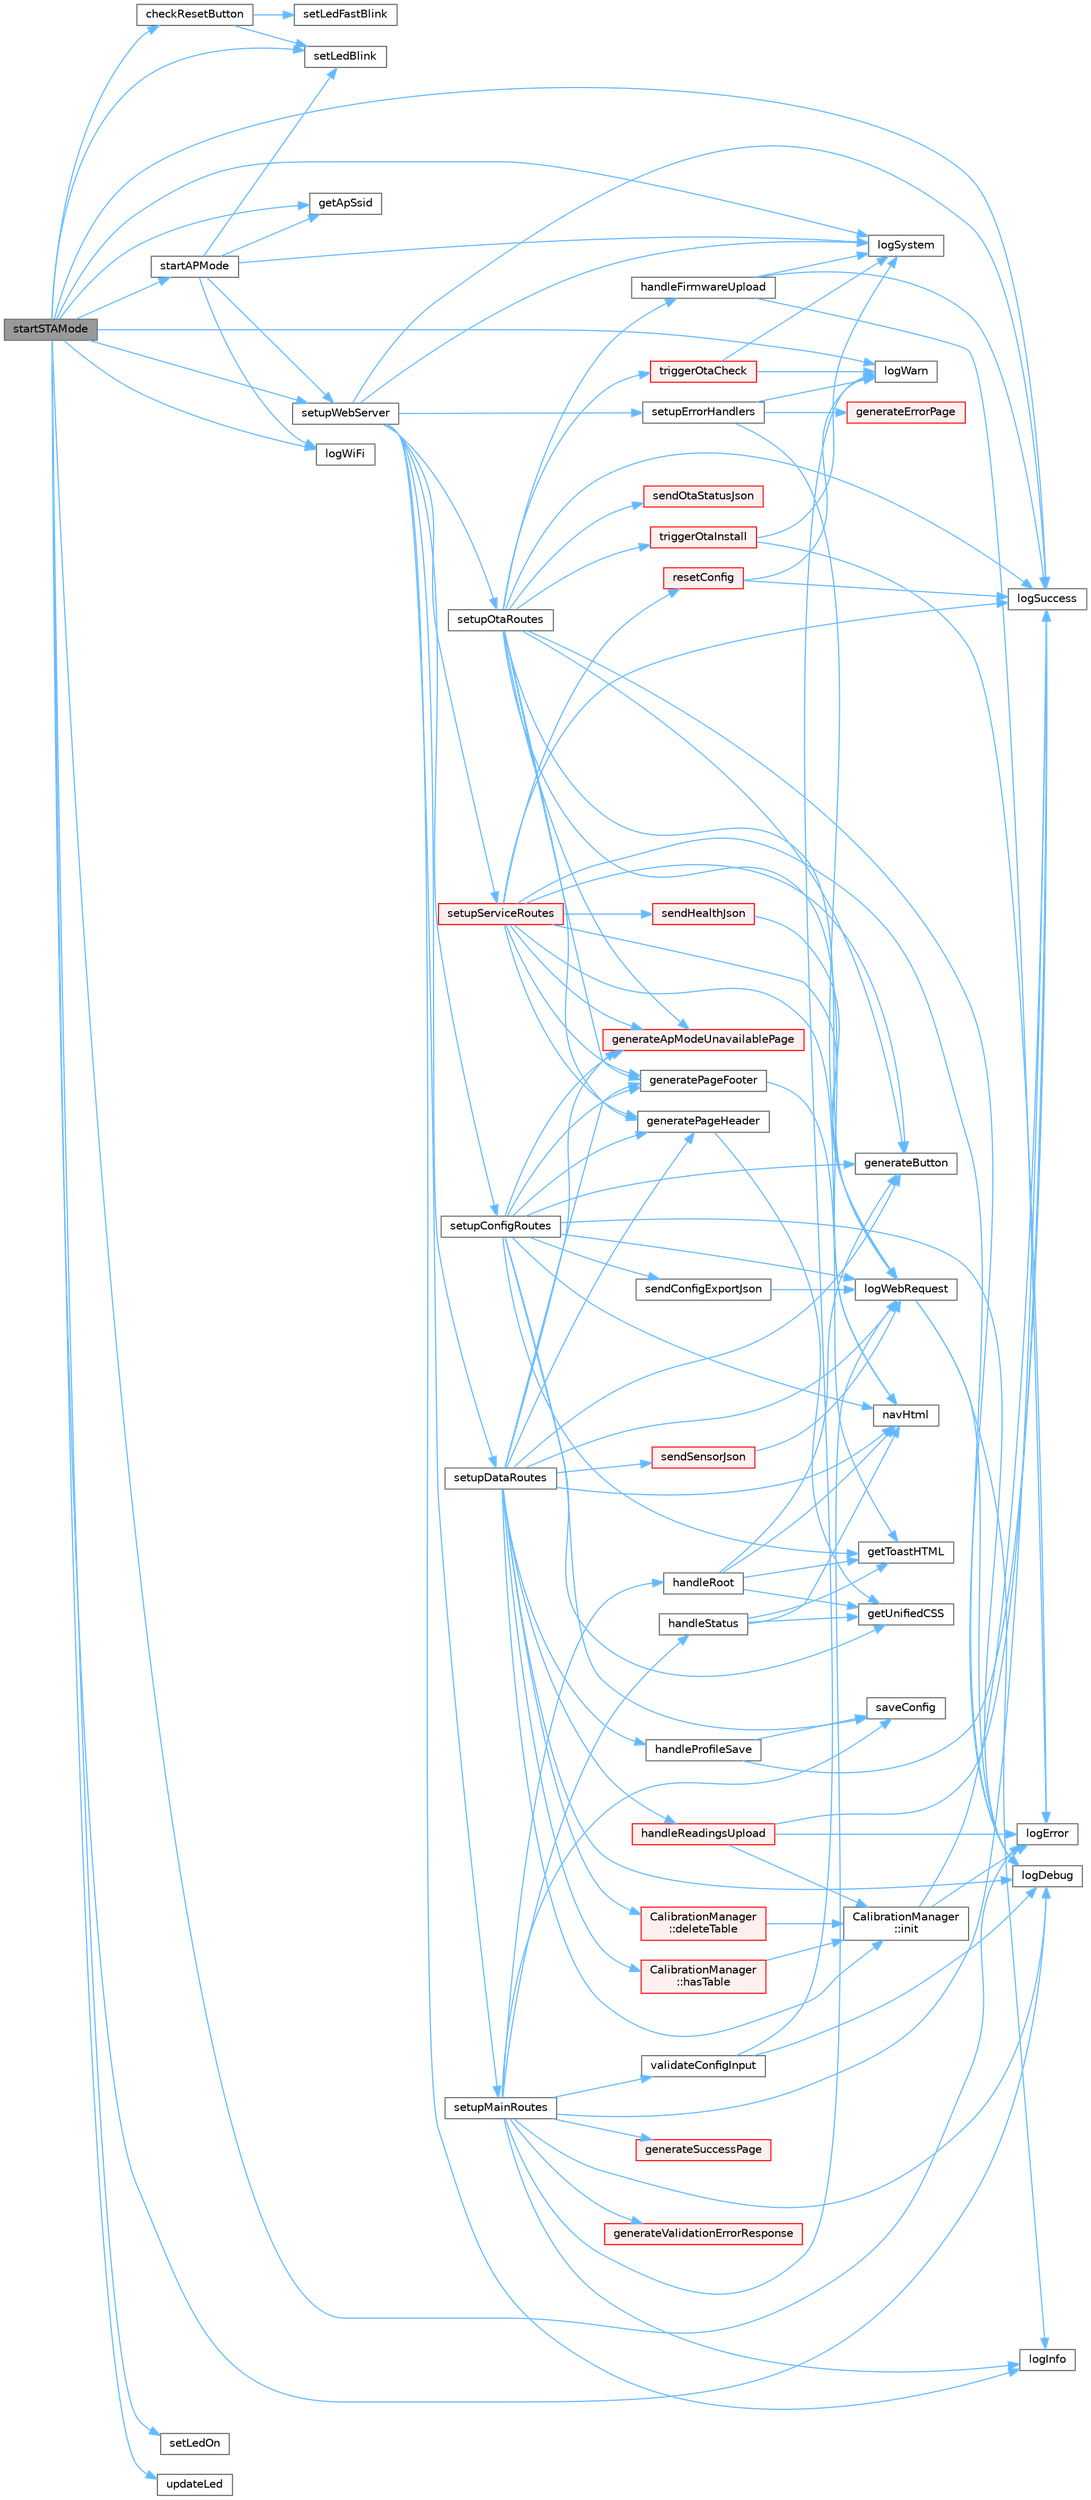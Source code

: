 digraph "startSTAMode"
{
 // LATEX_PDF_SIZE
  bgcolor="transparent";
  edge [fontname=Helvetica,fontsize=10,labelfontname=Helvetica,labelfontsize=10];
  node [fontname=Helvetica,fontsize=10,shape=box,height=0.2,width=0.4];
  rankdir="LR";
  Node1 [id="Node000001",label="startSTAMode",height=0.2,width=0.4,color="gray40", fillcolor="grey60", style="filled", fontcolor="black",tooltip=" "];
  Node1 -> Node2 [id="edge1_Node000001_Node000002",color="steelblue1",style="solid",tooltip=" "];
  Node2 [id="Node000002",label="checkResetButton",height=0.2,width=0.4,color="grey40", fillcolor="white", style="filled",URL="$wifi__manager_8cpp.html#ac90eb7c31515447a075eee8f395ac02f",tooltip=" "];
  Node2 -> Node3 [id="edge2_Node000002_Node000003",color="steelblue1",style="solid",tooltip=" "];
  Node3 [id="Node000003",label="setLedBlink",height=0.2,width=0.4,color="grey40", fillcolor="white", style="filled",URL="$wifi__manager_8cpp.html#a5f70031f46d0339f5c544c194dfe7ed7",tooltip=" "];
  Node2 -> Node4 [id="edge3_Node000002_Node000004",color="steelblue1",style="solid",tooltip=" "];
  Node4 [id="Node000004",label="setLedFastBlink",height=0.2,width=0.4,color="grey40", fillcolor="white", style="filled",URL="$wifi__manager_8cpp.html#ab4e589808cf702c83022456542ce6301",tooltip=" "];
  Node1 -> Node5 [id="edge4_Node000001_Node000005",color="steelblue1",style="solid",tooltip=" "];
  Node5 [id="Node000005",label="getApSsid",height=0.2,width=0.4,color="grey40", fillcolor="white", style="filled",URL="$wifi__manager_8cpp.html#af857f35623b29612a3b4cc45dd6fff23",tooltip=" "];
  Node1 -> Node6 [id="edge5_Node000001_Node000006",color="steelblue1",style="solid",tooltip=" "];
  Node6 [id="Node000006",label="logDebug",height=0.2,width=0.4,color="grey40", fillcolor="white", style="filled",URL="$logger_8cpp.html#a1e536b98344ba271bbfc484cca848dbe",tooltip=" "];
  Node1 -> Node7 [id="edge6_Node000001_Node000007",color="steelblue1",style="solid",tooltip=" "];
  Node7 [id="Node000007",label="logError",height=0.2,width=0.4,color="grey40", fillcolor="white", style="filled",URL="$logger_8cpp.html#a60baa11f08afed73f5a7bc5d31f698ce",tooltip=" "];
  Node1 -> Node8 [id="edge7_Node000001_Node000008",color="steelblue1",style="solid",tooltip=" "];
  Node8 [id="Node000008",label="logSuccess",height=0.2,width=0.4,color="grey40", fillcolor="white", style="filled",URL="$logger_8cpp.html#a54dab32db32234798ff063ccc0dde695",tooltip=" "];
  Node1 -> Node9 [id="edge8_Node000001_Node000009",color="steelblue1",style="solid",tooltip=" "];
  Node9 [id="Node000009",label="logSystem",height=0.2,width=0.4,color="grey40", fillcolor="white", style="filled",URL="$logger_8cpp.html#a6673a3ba037fc4ceda09f36e43cd7f14",tooltip=" "];
  Node1 -> Node10 [id="edge9_Node000001_Node000010",color="steelblue1",style="solid",tooltip=" "];
  Node10 [id="Node000010",label="logWarn",height=0.2,width=0.4,color="grey40", fillcolor="white", style="filled",URL="$logger_8cpp.html#a34f49079ccda568e5054918ae4354431",tooltip=" "];
  Node1 -> Node11 [id="edge10_Node000001_Node000011",color="steelblue1",style="solid",tooltip=" "];
  Node11 [id="Node000011",label="logWiFi",height=0.2,width=0.4,color="grey40", fillcolor="white", style="filled",URL="$logger_8cpp.html#a8a220d54e17d73c281bb715f70bf6df9",tooltip=" "];
  Node1 -> Node3 [id="edge11_Node000001_Node000003",color="steelblue1",style="solid",tooltip=" "];
  Node1 -> Node12 [id="edge12_Node000001_Node000012",color="steelblue1",style="solid",tooltip=" "];
  Node12 [id="Node000012",label="setLedOn",height=0.2,width=0.4,color="grey40", fillcolor="white", style="filled",URL="$wifi__manager_8cpp.html#a3e4fd9a252cddb70e2b894b1bc6c0f5a",tooltip=" "];
  Node1 -> Node13 [id="edge13_Node000001_Node000013",color="steelblue1",style="solid",tooltip=" "];
  Node13 [id="Node000013",label="setupWebServer",height=0.2,width=0.4,color="grey40", fillcolor="white", style="filled",URL="$wifi__manager_8cpp.html#ada2454c68167b49ab4f42817be2b4959",tooltip=" "];
  Node13 -> Node14 [id="edge14_Node000013_Node000014",color="steelblue1",style="solid",tooltip=" "];
  Node14 [id="Node000014",label="logInfo",height=0.2,width=0.4,color="grey40", fillcolor="white", style="filled",URL="$logger_8cpp.html#ab9b4ed01ba7a88bb5e22d1c84e0f0abf",tooltip=" "];
  Node13 -> Node8 [id="edge15_Node000013_Node000008",color="steelblue1",style="solid",tooltip=" "];
  Node13 -> Node9 [id="edge16_Node000013_Node000009",color="steelblue1",style="solid",tooltip=" "];
  Node13 -> Node15 [id="edge17_Node000013_Node000015",color="steelblue1",style="solid",tooltip=" "];
  Node15 [id="Node000015",label="setupConfigRoutes",height=0.2,width=0.4,color="grey40", fillcolor="white", style="filled",URL="$routes__config_8cpp.html#a0e7c19a3399afd6ceae18c4512cca24c",tooltip="Настройка маршрутов конфигурации (/intervals, /config_manager, /api/config/*)"];
  Node15 -> Node16 [id="edge18_Node000015_Node000016",color="steelblue1",style="solid",tooltip=" "];
  Node16 [id="Node000016",label="generateApModeUnavailablePage",height=0.2,width=0.4,color="red", fillcolor="#FFF0F0", style="filled",URL="$web__templates_8cpp.html#a1d57b5edf50f600cc5d02641cb4510a0",tooltip="Генерация страницы \"Недоступно в AP режиме\"."];
  Node15 -> Node23 [id="edge19_Node000015_Node000023",color="steelblue1",style="solid",tooltip=" "];
  Node23 [id="Node000023",label="generateButton",height=0.2,width=0.4,color="grey40", fillcolor="white", style="filled",URL="$jxct__ui__system_8cpp.html#a7834ec4c73014039a2aeeedadff41141",tooltip=" "];
  Node15 -> Node18 [id="edge20_Node000015_Node000018",color="steelblue1",style="solid",tooltip=" "];
  Node18 [id="Node000018",label="generatePageFooter",height=0.2,width=0.4,color="grey40", fillcolor="white", style="filled",URL="$web__templates_8cpp.html#ad4f3a6e85baef9b2d3e2aec977c3a321",tooltip="Генерация футера HTML страницы"];
  Node18 -> Node19 [id="edge21_Node000018_Node000019",color="steelblue1",style="solid",tooltip=" "];
  Node19 [id="Node000019",label="getToastHTML",height=0.2,width=0.4,color="grey40", fillcolor="white", style="filled",URL="$jxct__ui__system_8cpp.html#afbda6d57dd082e7767c2c5e823951472",tooltip=" "];
  Node15 -> Node20 [id="edge22_Node000015_Node000020",color="steelblue1",style="solid",tooltip=" "];
  Node20 [id="Node000020",label="generatePageHeader",height=0.2,width=0.4,color="grey40", fillcolor="white", style="filled",URL="$web__templates_8cpp.html#ac4502db1ad8d9e08830f7eb784d62600",tooltip="Генерация заголовка HTML страницы"];
  Node20 -> Node21 [id="edge23_Node000020_Node000021",color="steelblue1",style="solid",tooltip=" "];
  Node21 [id="Node000021",label="getUnifiedCSS",height=0.2,width=0.4,color="grey40", fillcolor="white", style="filled",URL="$jxct__ui__system_8cpp.html#a303ae6cee9693130ac22414e47140a1e",tooltip=" "];
  Node15 -> Node19 [id="edge24_Node000015_Node000019",color="steelblue1",style="solid",tooltip=" "];
  Node15 -> Node21 [id="edge25_Node000015_Node000021",color="steelblue1",style="solid",tooltip=" "];
  Node15 -> Node6 [id="edge26_Node000015_Node000006",color="steelblue1",style="solid",tooltip=" "];
  Node15 -> Node24 [id="edge27_Node000015_Node000024",color="steelblue1",style="solid",tooltip=" "];
  Node24 [id="Node000024",label="logWebRequest",height=0.2,width=0.4,color="grey40", fillcolor="white", style="filled",URL="$error__handlers_8cpp.html#a1a62e7c40bff885d97f6018743bec642",tooltip="Логирование веб-запросов"];
  Node24 -> Node6 [id="edge28_Node000024_Node000006",color="steelblue1",style="solid",tooltip=" "];
  Node24 -> Node14 [id="edge29_Node000024_Node000014",color="steelblue1",style="solid",tooltip=" "];
  Node15 -> Node22 [id="edge30_Node000015_Node000022",color="steelblue1",style="solid",tooltip=" "];
  Node22 [id="Node000022",label="navHtml",height=0.2,width=0.4,color="grey40", fillcolor="white", style="filled",URL="$wifi__manager_8cpp.html#ad30c0b8b33e60ccdb13f2e1cc08157c9",tooltip=" "];
  Node15 -> Node25 [id="edge31_Node000015_Node000025",color="steelblue1",style="solid",tooltip=" "];
  Node25 [id="Node000025",label="saveConfig",height=0.2,width=0.4,color="grey40", fillcolor="white", style="filled",URL="$config_8cpp.html#a688d00bbabd28fbaf9e0c50eca3adeae",tooltip=" "];
  Node15 -> Node26 [id="edge32_Node000015_Node000026",color="steelblue1",style="solid",tooltip=" "];
  Node26 [id="Node000026",label="sendConfigExportJson",height=0.2,width=0.4,color="grey40", fillcolor="white", style="filled",URL="$routes__config_8cpp.html#a08204d6e0087ca3676433990aad58a76",tooltip=" "];
  Node26 -> Node24 [id="edge33_Node000026_Node000024",color="steelblue1",style="solid",tooltip=" "];
  Node13 -> Node27 [id="edge34_Node000013_Node000027",color="steelblue1",style="solid",tooltip=" "];
  Node27 [id="Node000027",label="setupDataRoutes",height=0.2,width=0.4,color="grey40", fillcolor="white", style="filled",URL="$routes__data_8cpp.html#aed1136f683a386e56678e05fc3747972",tooltip="Настройка маршрутов данных датчика (/readings, /sensor_json, /api/sensor)"];
  Node27 -> Node28 [id="edge35_Node000027_Node000028",color="steelblue1",style="solid",tooltip=" "];
  Node28 [id="Node000028",label="CalibrationManager\l::deleteTable",height=0.2,width=0.4,color="red", fillcolor="#FFF0F0", style="filled",URL="$namespace_calibration_manager.html#a14e21e7fb1aa46aa781c20ee07271d12",tooltip=" "];
  Node28 -> Node29 [id="edge36_Node000028_Node000029",color="steelblue1",style="solid",tooltip=" "];
  Node29 [id="Node000029",label="CalibrationManager\l::init",height=0.2,width=0.4,color="grey40", fillcolor="white", style="filled",URL="$namespace_calibration_manager.html#aee9fe56519e509e44d7f936a7a4c3613",tooltip=" "];
  Node29 -> Node7 [id="edge37_Node000029_Node000007",color="steelblue1",style="solid",tooltip=" "];
  Node29 -> Node8 [id="edge38_Node000029_Node000008",color="steelblue1",style="solid",tooltip=" "];
  Node27 -> Node16 [id="edge39_Node000027_Node000016",color="steelblue1",style="solid",tooltip=" "];
  Node27 -> Node23 [id="edge40_Node000027_Node000023",color="steelblue1",style="solid",tooltip=" "];
  Node27 -> Node18 [id="edge41_Node000027_Node000018",color="steelblue1",style="solid",tooltip=" "];
  Node27 -> Node20 [id="edge42_Node000027_Node000020",color="steelblue1",style="solid",tooltip=" "];
  Node27 -> Node31 [id="edge43_Node000027_Node000031",color="steelblue1",style="solid",tooltip=" "];
  Node31 [id="Node000031",label="handleProfileSave",height=0.2,width=0.4,color="grey40", fillcolor="white", style="filled",URL="$routes__data_8cpp.html#abbd29afd9c684d507a0787906872c9d9",tooltip=" "];
  Node31 -> Node8 [id="edge44_Node000031_Node000008",color="steelblue1",style="solid",tooltip=" "];
  Node31 -> Node25 [id="edge45_Node000031_Node000025",color="steelblue1",style="solid",tooltip=" "];
  Node27 -> Node32 [id="edge46_Node000027_Node000032",color="steelblue1",style="solid",tooltip=" "];
  Node32 [id="Node000032",label="handleReadingsUpload",height=0.2,width=0.4,color="red", fillcolor="#FFF0F0", style="filled",URL="$routes__data_8cpp.html#a750e7ca088cd32f9490048becd8d8c70",tooltip=" "];
  Node32 -> Node29 [id="edge47_Node000032_Node000029",color="steelblue1",style="solid",tooltip=" "];
  Node32 -> Node7 [id="edge48_Node000032_Node000007",color="steelblue1",style="solid",tooltip=" "];
  Node32 -> Node8 [id="edge49_Node000032_Node000008",color="steelblue1",style="solid",tooltip=" "];
  Node27 -> Node33 [id="edge50_Node000027_Node000033",color="steelblue1",style="solid",tooltip=" "];
  Node33 [id="Node000033",label="CalibrationManager\l::hasTable",height=0.2,width=0.4,color="red", fillcolor="#FFF0F0", style="filled",URL="$namespace_calibration_manager.html#a1ee0f1f244cb68eaa7e47a79deb452b6",tooltip=" "];
  Node33 -> Node29 [id="edge51_Node000033_Node000029",color="steelblue1",style="solid",tooltip=" "];
  Node27 -> Node29 [id="edge52_Node000027_Node000029",color="steelblue1",style="solid",tooltip=" "];
  Node27 -> Node6 [id="edge53_Node000027_Node000006",color="steelblue1",style="solid",tooltip=" "];
  Node27 -> Node24 [id="edge54_Node000027_Node000024",color="steelblue1",style="solid",tooltip=" "];
  Node27 -> Node22 [id="edge55_Node000027_Node000022",color="steelblue1",style="solid",tooltip=" "];
  Node27 -> Node34 [id="edge56_Node000027_Node000034",color="steelblue1",style="solid",tooltip=" "];
  Node34 [id="Node000034",label="sendSensorJson",height=0.2,width=0.4,color="red", fillcolor="#FFF0F0", style="filled",URL="$routes__data_8cpp.html#a7cb04ca38fc8e4b768a2ef6ae67bc573",tooltip=" "];
  Node34 -> Node24 [id="edge57_Node000034_Node000024",color="steelblue1",style="solid",tooltip=" "];
  Node13 -> Node41 [id="edge58_Node000013_Node000041",color="steelblue1",style="solid",tooltip=" "];
  Node41 [id="Node000041",label="setupErrorHandlers",height=0.2,width=0.4,color="grey40", fillcolor="white", style="filled",URL="$error__handlers_8cpp.html#a833be2e68cb85aa95168dae9c9b128ef",tooltip="Настройка обработчиков ошибок (404, 500, и т."];
  Node41 -> Node42 [id="edge59_Node000041_Node000042",color="steelblue1",style="solid",tooltip=" "];
  Node42 [id="Node000042",label="generateErrorPage",height=0.2,width=0.4,color="red", fillcolor="#FFF0F0", style="filled",URL="$web__templates_8cpp.html#a104303f7b44cf43e481a713261d52457",tooltip="Генерация страницы ошибки"];
  Node41 -> Node10 [id="edge60_Node000041_Node000010",color="steelblue1",style="solid",tooltip=" "];
  Node41 -> Node24 [id="edge61_Node000041_Node000024",color="steelblue1",style="solid",tooltip=" "];
  Node13 -> Node43 [id="edge62_Node000013_Node000043",color="steelblue1",style="solid",tooltip=" "];
  Node43 [id="Node000043",label="setupMainRoutes",height=0.2,width=0.4,color="grey40", fillcolor="white", style="filled",URL="$routes__main_8cpp.html#a6a7cf6b6ba01d34721e1a47ea65af867",tooltip="Настройка основных маршрутов (/, /save, /status)"];
  Node43 -> Node44 [id="edge63_Node000043_Node000044",color="steelblue1",style="solid",tooltip=" "];
  Node44 [id="Node000044",label="generateSuccessPage",height=0.2,width=0.4,color="red", fillcolor="#FFF0F0", style="filled",URL="$web__templates_8cpp.html#a600b7a8061ed8ca2ec409f56bfaf3bcd",tooltip="Генерация страницы успеха"];
  Node43 -> Node45 [id="edge64_Node000043_Node000045",color="steelblue1",style="solid",tooltip=" "];
  Node45 [id="Node000045",label="generateValidationErrorResponse",height=0.2,width=0.4,color="red", fillcolor="#FFF0F0", style="filled",URL="$error__handlers_8cpp.html#a6fe24c5dc21b012791aecd16ab4dad96",tooltip="Генерация HTML ответа с ошибкой валидации"];
  Node43 -> Node47 [id="edge65_Node000043_Node000047",color="steelblue1",style="solid",tooltip=" "];
  Node47 [id="Node000047",label="handleRoot",height=0.2,width=0.4,color="grey40", fillcolor="white", style="filled",URL="$wifi__manager_8cpp.html#a8427468f39342a1990703e9f5ce7fd29",tooltip="Обработчик главной страницы (уже существует в wifi_manager.cpp)"];
  Node47 -> Node23 [id="edge66_Node000047_Node000023",color="steelblue1",style="solid",tooltip=" "];
  Node47 -> Node19 [id="edge67_Node000047_Node000019",color="steelblue1",style="solid",tooltip=" "];
  Node47 -> Node21 [id="edge68_Node000047_Node000021",color="steelblue1",style="solid",tooltip=" "];
  Node47 -> Node22 [id="edge69_Node000047_Node000022",color="steelblue1",style="solid",tooltip=" "];
  Node43 -> Node48 [id="edge70_Node000043_Node000048",color="steelblue1",style="solid",tooltip=" "];
  Node48 [id="Node000048",label="handleStatus",height=0.2,width=0.4,color="grey40", fillcolor="white", style="filled",URL="$wifi__manager_8cpp.html#a1e811785ccbaccda2e3e3457971720cb",tooltip="Обработчик статуса (уже существует в wifi_manager.cpp)"];
  Node48 -> Node19 [id="edge71_Node000048_Node000019",color="steelblue1",style="solid",tooltip=" "];
  Node48 -> Node21 [id="edge72_Node000048_Node000021",color="steelblue1",style="solid",tooltip=" "];
  Node48 -> Node22 [id="edge73_Node000048_Node000022",color="steelblue1",style="solid",tooltip=" "];
  Node43 -> Node6 [id="edge74_Node000043_Node000006",color="steelblue1",style="solid",tooltip=" "];
  Node43 -> Node14 [id="edge75_Node000043_Node000014",color="steelblue1",style="solid",tooltip=" "];
  Node43 -> Node8 [id="edge76_Node000043_Node000008",color="steelblue1",style="solid",tooltip=" "];
  Node43 -> Node24 [id="edge77_Node000043_Node000024",color="steelblue1",style="solid",tooltip=" "];
  Node43 -> Node25 [id="edge78_Node000043_Node000025",color="steelblue1",style="solid",tooltip=" "];
  Node43 -> Node49 [id="edge79_Node000043_Node000049",color="steelblue1",style="solid",tooltip=" "];
  Node49 [id="Node000049",label="validateConfigInput",height=0.2,width=0.4,color="grey40", fillcolor="white", style="filled",URL="$error__handlers_8cpp.html#a15eab9f9a3dc97d41a860ab966800fa6",tooltip="Валидация входных данных конфигурации"];
  Node49 -> Node6 [id="edge80_Node000049_Node000006",color="steelblue1",style="solid",tooltip=" "];
  Node49 -> Node10 [id="edge81_Node000049_Node000010",color="steelblue1",style="solid",tooltip=" "];
  Node13 -> Node50 [id="edge82_Node000013_Node000050",color="steelblue1",style="solid",tooltip=" "];
  Node50 [id="Node000050",label="setupOtaRoutes",height=0.2,width=0.4,color="grey40", fillcolor="white", style="filled",URL="$routes__ota_8cpp.html#ae58a54419ee068a06deeb05bf1e771f4",tooltip="Настройка маршрутов OTA (/updates, /api/ota/*, /ota/*)"];
  Node50 -> Node16 [id="edge83_Node000050_Node000016",color="steelblue1",style="solid",tooltip=" "];
  Node50 -> Node23 [id="edge84_Node000050_Node000023",color="steelblue1",style="solid",tooltip=" "];
  Node50 -> Node18 [id="edge85_Node000050_Node000018",color="steelblue1",style="solid",tooltip=" "];
  Node50 -> Node20 [id="edge86_Node000050_Node000020",color="steelblue1",style="solid",tooltip=" "];
  Node50 -> Node51 [id="edge87_Node000050_Node000051",color="steelblue1",style="solid",tooltip=" "];
  Node51 [id="Node000051",label="handleFirmwareUpload",height=0.2,width=0.4,color="grey40", fillcolor="white", style="filled",URL="$routes__ota_8cpp.html#aa15bea881a160885a361e129a35c07e7",tooltip=" "];
  Node51 -> Node7 [id="edge88_Node000051_Node000007",color="steelblue1",style="solid",tooltip=" "];
  Node51 -> Node8 [id="edge89_Node000051_Node000008",color="steelblue1",style="solid",tooltip=" "];
  Node51 -> Node9 [id="edge90_Node000051_Node000009",color="steelblue1",style="solid",tooltip=" "];
  Node50 -> Node6 [id="edge91_Node000050_Node000006",color="steelblue1",style="solid",tooltip=" "];
  Node50 -> Node8 [id="edge92_Node000050_Node000008",color="steelblue1",style="solid",tooltip=" "];
  Node50 -> Node24 [id="edge93_Node000050_Node000024",color="steelblue1",style="solid",tooltip=" "];
  Node50 -> Node22 [id="edge94_Node000050_Node000022",color="steelblue1",style="solid",tooltip=" "];
  Node50 -> Node52 [id="edge95_Node000050_Node000052",color="steelblue1",style="solid",tooltip=" "];
  Node52 [id="Node000052",label="sendOtaStatusJson",height=0.2,width=0.4,color="red", fillcolor="#FFF0F0", style="filled",URL="$routes__ota_8cpp.html#a5f391e260218b4827e75c958f389decc",tooltip=" "];
  Node50 -> Node54 [id="edge96_Node000050_Node000054",color="steelblue1",style="solid",tooltip=" "];
  Node54 [id="Node000054",label="triggerOtaCheck",height=0.2,width=0.4,color="red", fillcolor="#FFF0F0", style="filled",URL="$ota__manager_8cpp.html#aab62f74691b98553d395b694e0807ae4",tooltip=" "];
  Node54 -> Node9 [id="edge97_Node000054_Node000009",color="steelblue1",style="solid",tooltip=" "];
  Node54 -> Node10 [id="edge98_Node000054_Node000010",color="steelblue1",style="solid",tooltip=" "];
  Node50 -> Node56 [id="edge99_Node000050_Node000056",color="steelblue1",style="solid",tooltip=" "];
  Node56 [id="Node000056",label="triggerOtaInstall",height=0.2,width=0.4,color="red", fillcolor="#FFF0F0", style="filled",URL="$ota__manager_8cpp.html#a2463eda06898e53e0ca3b3a819c995ae",tooltip=" "];
  Node56 -> Node7 [id="edge100_Node000056_Node000007",color="steelblue1",style="solid",tooltip=" "];
  Node56 -> Node9 [id="edge101_Node000056_Node000009",color="steelblue1",style="solid",tooltip=" "];
  Node13 -> Node61 [id="edge102_Node000013_Node000061",color="steelblue1",style="solid",tooltip=" "];
  Node61 [id="Node000061",label="setupServiceRoutes",height=0.2,width=0.4,color="red", fillcolor="#FFF0F0", style="filled",URL="$routes__service_8cpp.html#a32c74f47a23de058ee90a43af2dff066",tooltip="Настройка сервисных маршрутов (/health, /service_status, /reset, /reboot, /ota)"];
  Node61 -> Node16 [id="edge103_Node000061_Node000016",color="steelblue1",style="solid",tooltip=" "];
  Node61 -> Node23 [id="edge104_Node000061_Node000023",color="steelblue1",style="solid",tooltip=" "];
  Node61 -> Node18 [id="edge105_Node000061_Node000018",color="steelblue1",style="solid",tooltip=" "];
  Node61 -> Node20 [id="edge106_Node000061_Node000020",color="steelblue1",style="solid",tooltip=" "];
  Node61 -> Node6 [id="edge107_Node000061_Node000006",color="steelblue1",style="solid",tooltip=" "];
  Node61 -> Node8 [id="edge108_Node000061_Node000008",color="steelblue1",style="solid",tooltip=" "];
  Node61 -> Node24 [id="edge109_Node000061_Node000024",color="steelblue1",style="solid",tooltip=" "];
  Node61 -> Node22 [id="edge110_Node000061_Node000022",color="steelblue1",style="solid",tooltip=" "];
  Node61 -> Node62 [id="edge111_Node000061_Node000062",color="steelblue1",style="solid",tooltip=" "];
  Node62 [id="Node000062",label="resetConfig",height=0.2,width=0.4,color="red", fillcolor="#FFF0F0", style="filled",URL="$config_8cpp.html#a6fa5204bcafe1db397da4a87b1690061",tooltip=" "];
  Node62 -> Node8 [id="edge112_Node000062_Node000008",color="steelblue1",style="solid",tooltip=" "];
  Node62 -> Node10 [id="edge113_Node000062_Node000010",color="steelblue1",style="solid",tooltip=" "];
  Node61 -> Node65 [id="edge114_Node000061_Node000065",color="steelblue1",style="solid",tooltip=" "];
  Node65 [id="Node000065",label="sendHealthJson",height=0.2,width=0.4,color="red", fillcolor="#FFF0F0", style="filled",URL="$routes__service_8cpp.html#a5440f3fe57b2f75c0268091ff4dcda9a",tooltip=" "];
  Node65 -> Node24 [id="edge115_Node000065_Node000024",color="steelblue1",style="solid",tooltip=" "];
  Node1 -> Node70 [id="edge116_Node000001_Node000070",color="steelblue1",style="solid",tooltip=" "];
  Node70 [id="Node000070",label="startAPMode",height=0.2,width=0.4,color="grey40", fillcolor="white", style="filled",URL="$wifi__manager_8cpp.html#a9b3d409b1449092a0b4efaace9c666a2",tooltip=" "];
  Node70 -> Node5 [id="edge117_Node000070_Node000005",color="steelblue1",style="solid",tooltip=" "];
  Node70 -> Node9 [id="edge118_Node000070_Node000009",color="steelblue1",style="solid",tooltip=" "];
  Node70 -> Node11 [id="edge119_Node000070_Node000011",color="steelblue1",style="solid",tooltip=" "];
  Node70 -> Node3 [id="edge120_Node000070_Node000003",color="steelblue1",style="solid",tooltip=" "];
  Node70 -> Node13 [id="edge121_Node000070_Node000013",color="steelblue1",style="solid",tooltip=" "];
  Node1 -> Node71 [id="edge122_Node000001_Node000071",color="steelblue1",style="solid",tooltip=" "];
  Node71 [id="Node000071",label="updateLed",height=0.2,width=0.4,color="grey40", fillcolor="white", style="filled",URL="$wifi__manager_8cpp.html#aa43f68b6c12da400ebbda9664b030944",tooltip=" "];
}
